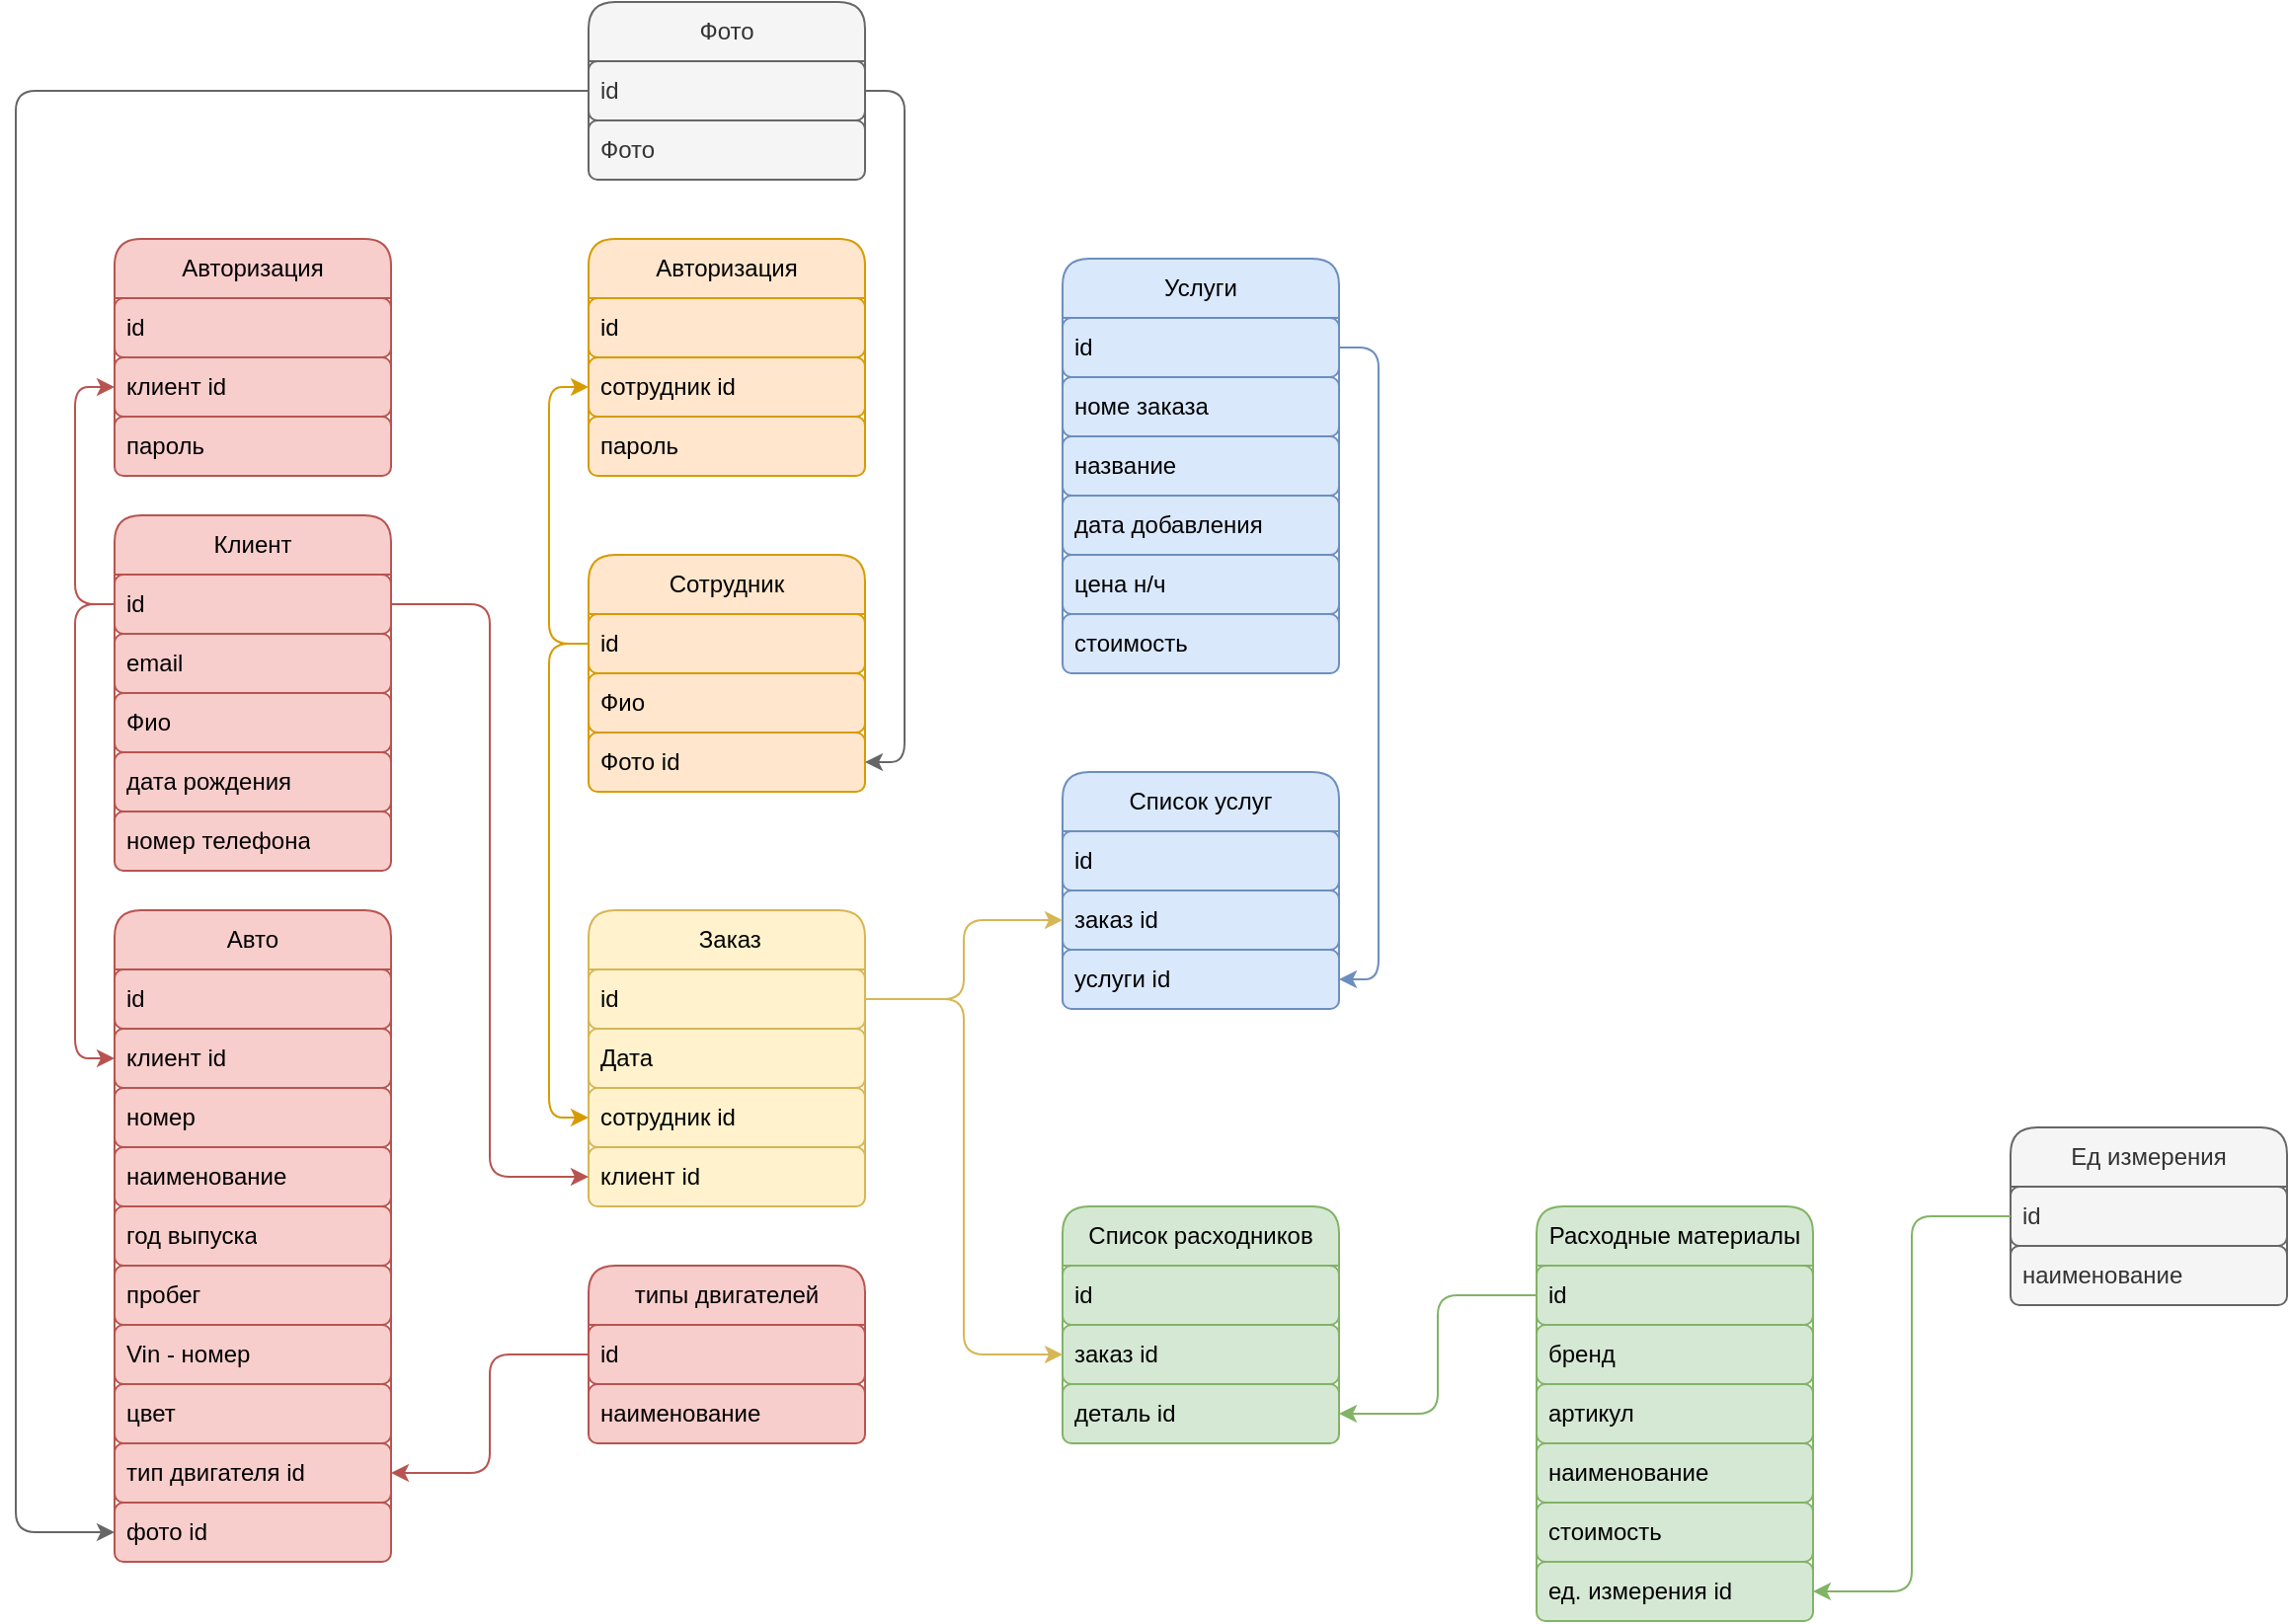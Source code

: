 <mxfile version="22.0.4" type="device">
  <diagram name="Страница — 1" id="q16hMVxAOnnX4MOy0nK6">
    <mxGraphModel dx="2033" dy="1195" grid="1" gridSize="10" guides="1" tooltips="1" connect="1" arrows="1" fold="1" page="1" pageScale="1" pageWidth="827" pageHeight="1169" math="0" shadow="0">
      <root>
        <mxCell id="0" />
        <mxCell id="1" parent="0" />
        <mxCell id="fdLofAYkoKMmWaXegjoN-1" value="Клиент" style="swimlane;fontStyle=0;childLayout=stackLayout;horizontal=1;startSize=30;horizontalStack=0;resizeParent=1;resizeParentMax=0;resizeLast=0;collapsible=1;marginBottom=0;whiteSpace=wrap;html=1;fillColor=#f8cecc;strokeColor=#b85450;shadow=0;rounded=1;" parent="1" vertex="1">
          <mxGeometry x="80" y="330" width="140" height="180" as="geometry" />
        </mxCell>
        <mxCell id="fdLofAYkoKMmWaXegjoN-2" value="id" style="text;strokeColor=#b85450;fillColor=#f8cecc;align=left;verticalAlign=middle;spacingLeft=4;spacingRight=4;overflow=hidden;points=[[0,0.5],[1,0.5]];portConstraint=eastwest;rotatable=0;whiteSpace=wrap;html=1;shadow=0;rounded=1;" parent="fdLofAYkoKMmWaXegjoN-1" vertex="1">
          <mxGeometry y="30" width="140" height="30" as="geometry" />
        </mxCell>
        <mxCell id="fdLofAYkoKMmWaXegjoN-3" value="email" style="text;strokeColor=#b85450;fillColor=#f8cecc;align=left;verticalAlign=middle;spacingLeft=4;spacingRight=4;overflow=hidden;points=[[0,0.5],[1,0.5]];portConstraint=eastwest;rotatable=0;whiteSpace=wrap;html=1;shadow=0;rounded=1;" parent="fdLofAYkoKMmWaXegjoN-1" vertex="1">
          <mxGeometry y="60" width="140" height="30" as="geometry" />
        </mxCell>
        <mxCell id="fdLofAYkoKMmWaXegjoN-4" value="Фио" style="text;strokeColor=#b85450;fillColor=#f8cecc;align=left;verticalAlign=middle;spacingLeft=4;spacingRight=4;overflow=hidden;points=[[0,0.5],[1,0.5]];portConstraint=eastwest;rotatable=0;whiteSpace=wrap;html=1;shadow=0;rounded=1;" parent="fdLofAYkoKMmWaXegjoN-1" vertex="1">
          <mxGeometry y="90" width="140" height="30" as="geometry" />
        </mxCell>
        <mxCell id="fdLofAYkoKMmWaXegjoN-25" value="дата рождения" style="text;strokeColor=#b85450;fillColor=#f8cecc;align=left;verticalAlign=middle;spacingLeft=4;spacingRight=4;overflow=hidden;points=[[0,0.5],[1,0.5]];portConstraint=eastwest;rotatable=0;whiteSpace=wrap;html=1;shadow=0;rounded=1;" parent="fdLofAYkoKMmWaXegjoN-1" vertex="1">
          <mxGeometry y="120" width="140" height="30" as="geometry" />
        </mxCell>
        <mxCell id="i_hmal8mGVhi0oWho1Ok-89" value="номер телефона" style="text;strokeColor=#b85450;fillColor=#f8cecc;align=left;verticalAlign=middle;spacingLeft=4;spacingRight=4;overflow=hidden;points=[[0,0.5],[1,0.5]];portConstraint=eastwest;rotatable=0;whiteSpace=wrap;html=1;shadow=0;rounded=1;" parent="fdLofAYkoKMmWaXegjoN-1" vertex="1">
          <mxGeometry y="150" width="140" height="30" as="geometry" />
        </mxCell>
        <mxCell id="fdLofAYkoKMmWaXegjoN-5" value="Авто" style="swimlane;fontStyle=0;childLayout=stackLayout;horizontal=1;startSize=30;horizontalStack=0;resizeParent=1;resizeParentMax=0;resizeLast=0;collapsible=1;marginBottom=0;whiteSpace=wrap;html=1;fillColor=#f8cecc;strokeColor=#b85450;shadow=0;rounded=1;" parent="1" vertex="1">
          <mxGeometry x="80" y="530" width="140" height="330" as="geometry" />
        </mxCell>
        <mxCell id="fdLofAYkoKMmWaXegjoN-6" value="id" style="text;strokeColor=#b85450;fillColor=#f8cecc;align=left;verticalAlign=middle;spacingLeft=4;spacingRight=4;overflow=hidden;points=[[0,0.5],[1,0.5]];portConstraint=eastwest;rotatable=0;whiteSpace=wrap;html=1;shadow=0;rounded=1;" parent="fdLofAYkoKMmWaXegjoN-5" vertex="1">
          <mxGeometry y="30" width="140" height="30" as="geometry" />
        </mxCell>
        <mxCell id="i_hmal8mGVhi0oWho1Ok-14" value="клиент id" style="text;strokeColor=#b85450;fillColor=#f8cecc;align=left;verticalAlign=middle;spacingLeft=4;spacingRight=4;overflow=hidden;points=[[0,0.5],[1,0.5]];portConstraint=eastwest;rotatable=0;whiteSpace=wrap;html=1;shadow=0;rounded=1;" parent="fdLofAYkoKMmWaXegjoN-5" vertex="1">
          <mxGeometry y="60" width="140" height="30" as="geometry" />
        </mxCell>
        <mxCell id="fdLofAYkoKMmWaXegjoN-7" value="номер" style="text;strokeColor=#b85450;fillColor=#f8cecc;align=left;verticalAlign=middle;spacingLeft=4;spacingRight=4;overflow=hidden;points=[[0,0.5],[1,0.5]];portConstraint=eastwest;rotatable=0;whiteSpace=wrap;html=1;shadow=0;rounded=1;" parent="fdLofAYkoKMmWaXegjoN-5" vertex="1">
          <mxGeometry y="90" width="140" height="30" as="geometry" />
        </mxCell>
        <mxCell id="fdLofAYkoKMmWaXegjoN-8" value="наименование" style="text;strokeColor=#b85450;fillColor=#f8cecc;align=left;verticalAlign=middle;spacingLeft=4;spacingRight=4;overflow=hidden;points=[[0,0.5],[1,0.5]];portConstraint=eastwest;rotatable=0;whiteSpace=wrap;html=1;shadow=0;rounded=1;" parent="fdLofAYkoKMmWaXegjoN-5" vertex="1">
          <mxGeometry y="120" width="140" height="30" as="geometry" />
        </mxCell>
        <mxCell id="i_hmal8mGVhi0oWho1Ok-39" value="год выпуска" style="text;strokeColor=#b85450;fillColor=#f8cecc;align=left;verticalAlign=middle;spacingLeft=4;spacingRight=4;overflow=hidden;points=[[0,0.5],[1,0.5]];portConstraint=eastwest;rotatable=0;whiteSpace=wrap;html=1;shadow=0;rounded=1;" parent="fdLofAYkoKMmWaXegjoN-5" vertex="1">
          <mxGeometry y="150" width="140" height="30" as="geometry" />
        </mxCell>
        <mxCell id="i_hmal8mGVhi0oWho1Ok-40" value="пробег" style="text;strokeColor=#b85450;fillColor=#f8cecc;align=left;verticalAlign=middle;spacingLeft=4;spacingRight=4;overflow=hidden;points=[[0,0.5],[1,0.5]];portConstraint=eastwest;rotatable=0;whiteSpace=wrap;html=1;shadow=0;rounded=1;" parent="fdLofAYkoKMmWaXegjoN-5" vertex="1">
          <mxGeometry y="180" width="140" height="30" as="geometry" />
        </mxCell>
        <mxCell id="i_hmal8mGVhi0oWho1Ok-42" value="Vin - номер" style="text;strokeColor=#b85450;fillColor=#f8cecc;align=left;verticalAlign=middle;spacingLeft=4;spacingRight=4;overflow=hidden;points=[[0,0.5],[1,0.5]];portConstraint=eastwest;rotatable=0;whiteSpace=wrap;html=1;shadow=0;rounded=1;" parent="fdLofAYkoKMmWaXegjoN-5" vertex="1">
          <mxGeometry y="210" width="140" height="30" as="geometry" />
        </mxCell>
        <mxCell id="i_hmal8mGVhi0oWho1Ok-43" value="цвет" style="text;strokeColor=#b85450;fillColor=#f8cecc;align=left;verticalAlign=middle;spacingLeft=4;spacingRight=4;overflow=hidden;points=[[0,0.5],[1,0.5]];portConstraint=eastwest;rotatable=0;whiteSpace=wrap;html=1;shadow=0;rounded=1;" parent="fdLofAYkoKMmWaXegjoN-5" vertex="1">
          <mxGeometry y="240" width="140" height="30" as="geometry" />
        </mxCell>
        <mxCell id="i_hmal8mGVhi0oWho1Ok-45" value="тип двигателя id" style="text;strokeColor=#b85450;fillColor=#f8cecc;align=left;verticalAlign=middle;spacingLeft=4;spacingRight=4;overflow=hidden;points=[[0,0.5],[1,0.5]];portConstraint=eastwest;rotatable=0;whiteSpace=wrap;html=1;shadow=0;rounded=1;" parent="fdLofAYkoKMmWaXegjoN-5" vertex="1">
          <mxGeometry y="270" width="140" height="30" as="geometry" />
        </mxCell>
        <mxCell id="4DNt4F5XeeoYitIYZ9lD-1" value="фото id" style="text;strokeColor=#b85450;fillColor=#f8cecc;align=left;verticalAlign=middle;spacingLeft=4;spacingRight=4;overflow=hidden;points=[[0,0.5],[1,0.5]];portConstraint=eastwest;rotatable=0;whiteSpace=wrap;html=1;shadow=0;rounded=1;" parent="fdLofAYkoKMmWaXegjoN-5" vertex="1">
          <mxGeometry y="300" width="140" height="30" as="geometry" />
        </mxCell>
        <mxCell id="fdLofAYkoKMmWaXegjoN-9" value="Сотрудник" style="swimlane;fontStyle=0;childLayout=stackLayout;horizontal=1;startSize=30;horizontalStack=0;resizeParent=1;resizeParentMax=0;resizeLast=0;collapsible=1;marginBottom=0;whiteSpace=wrap;html=1;fillColor=#ffe6cc;strokeColor=#d79b00;shadow=0;rounded=1;" parent="1" vertex="1">
          <mxGeometry x="320" y="350" width="140" height="120" as="geometry" />
        </mxCell>
        <mxCell id="fdLofAYkoKMmWaXegjoN-10" value="id" style="text;strokeColor=#d79b00;fillColor=#ffe6cc;align=left;verticalAlign=middle;spacingLeft=4;spacingRight=4;overflow=hidden;points=[[0,0.5],[1,0.5]];portConstraint=eastwest;rotatable=0;whiteSpace=wrap;html=1;shadow=0;rounded=1;" parent="fdLofAYkoKMmWaXegjoN-9" vertex="1">
          <mxGeometry y="30" width="140" height="30" as="geometry" />
        </mxCell>
        <mxCell id="fdLofAYkoKMmWaXegjoN-11" value="Фио" style="text;strokeColor=#d79b00;fillColor=#ffe6cc;align=left;verticalAlign=middle;spacingLeft=4;spacingRight=4;overflow=hidden;points=[[0,0.5],[1,0.5]];portConstraint=eastwest;rotatable=0;whiteSpace=wrap;html=1;shadow=0;rounded=1;" parent="fdLofAYkoKMmWaXegjoN-9" vertex="1">
          <mxGeometry y="60" width="140" height="30" as="geometry" />
        </mxCell>
        <mxCell id="0YTv_paRSZFC54h2fcE_-8" value="Фото id" style="text;strokeColor=#d79b00;fillColor=#ffe6cc;align=left;verticalAlign=middle;spacingLeft=4;spacingRight=4;overflow=hidden;points=[[0,0.5],[1,0.5]];portConstraint=eastwest;rotatable=0;whiteSpace=wrap;html=1;shadow=0;rounded=1;" parent="fdLofAYkoKMmWaXegjoN-9" vertex="1">
          <mxGeometry y="90" width="140" height="30" as="geometry" />
        </mxCell>
        <mxCell id="fdLofAYkoKMmWaXegjoN-13" value="Авторизация" style="swimlane;fontStyle=0;childLayout=stackLayout;horizontal=1;startSize=30;horizontalStack=0;resizeParent=1;resizeParentMax=0;resizeLast=0;collapsible=1;marginBottom=0;whiteSpace=wrap;html=1;fillColor=#f8cecc;strokeColor=#b85450;shadow=0;rounded=1;" parent="1" vertex="1">
          <mxGeometry x="80" y="190" width="140" height="120" as="geometry" />
        </mxCell>
        <mxCell id="fdLofAYkoKMmWaXegjoN-14" value="id" style="text;strokeColor=#b85450;fillColor=#f8cecc;align=left;verticalAlign=middle;spacingLeft=4;spacingRight=4;overflow=hidden;points=[[0,0.5],[1,0.5]];portConstraint=eastwest;rotatable=0;whiteSpace=wrap;html=1;shadow=0;rounded=1;" parent="fdLofAYkoKMmWaXegjoN-13" vertex="1">
          <mxGeometry y="30" width="140" height="30" as="geometry" />
        </mxCell>
        <mxCell id="fdLofAYkoKMmWaXegjoN-15" value="клиент id" style="text;strokeColor=#b85450;fillColor=#f8cecc;align=left;verticalAlign=middle;spacingLeft=4;spacingRight=4;overflow=hidden;points=[[0,0.5],[1,0.5]];portConstraint=eastwest;rotatable=0;whiteSpace=wrap;html=1;shadow=0;rounded=1;" parent="fdLofAYkoKMmWaXegjoN-13" vertex="1">
          <mxGeometry y="60" width="140" height="30" as="geometry" />
        </mxCell>
        <mxCell id="fdLofAYkoKMmWaXegjoN-16" value="пароль" style="text;strokeColor=#b85450;fillColor=#f8cecc;align=left;verticalAlign=middle;spacingLeft=4;spacingRight=4;overflow=hidden;points=[[0,0.5],[1,0.5]];portConstraint=eastwest;rotatable=0;whiteSpace=wrap;html=1;shadow=0;rounded=1;" parent="fdLofAYkoKMmWaXegjoN-13" vertex="1">
          <mxGeometry y="90" width="140" height="30" as="geometry" />
        </mxCell>
        <mxCell id="fdLofAYkoKMmWaXegjoN-17" value="&amp;nbsp;Заказ" style="swimlane;fontStyle=0;childLayout=stackLayout;horizontal=1;startSize=30;horizontalStack=0;resizeParent=1;resizeParentMax=0;resizeLast=0;collapsible=1;marginBottom=0;whiteSpace=wrap;html=1;fillColor=#fff2cc;strokeColor=#d6b656;shadow=0;rounded=1;" parent="1" vertex="1">
          <mxGeometry x="320" y="530" width="140" height="150" as="geometry" />
        </mxCell>
        <mxCell id="fdLofAYkoKMmWaXegjoN-18" value="id" style="text;strokeColor=#d6b656;fillColor=#fff2cc;align=left;verticalAlign=middle;spacingLeft=4;spacingRight=4;overflow=hidden;points=[[0,0.5],[1,0.5]];portConstraint=eastwest;rotatable=0;whiteSpace=wrap;html=1;shadow=0;rounded=1;" parent="fdLofAYkoKMmWaXegjoN-17" vertex="1">
          <mxGeometry y="30" width="140" height="30" as="geometry" />
        </mxCell>
        <mxCell id="fdLofAYkoKMmWaXegjoN-19" value="Дата" style="text;strokeColor=#d6b656;fillColor=#fff2cc;align=left;verticalAlign=middle;spacingLeft=4;spacingRight=4;overflow=hidden;points=[[0,0.5],[1,0.5]];portConstraint=eastwest;rotatable=0;whiteSpace=wrap;html=1;shadow=0;rounded=1;" parent="fdLofAYkoKMmWaXegjoN-17" vertex="1">
          <mxGeometry y="60" width="140" height="30" as="geometry" />
        </mxCell>
        <mxCell id="i_hmal8mGVhi0oWho1Ok-17" value="сотрудник id" style="text;strokeColor=#d6b656;fillColor=#fff2cc;align=left;verticalAlign=middle;spacingLeft=4;spacingRight=4;overflow=hidden;points=[[0,0.5],[1,0.5]];portConstraint=eastwest;rotatable=0;whiteSpace=wrap;html=1;shadow=0;rounded=1;" parent="fdLofAYkoKMmWaXegjoN-17" vertex="1">
          <mxGeometry y="90" width="140" height="30" as="geometry" />
        </mxCell>
        <mxCell id="fdLofAYkoKMmWaXegjoN-20" value="клиент id" style="text;strokeColor=#d6b656;fillColor=#fff2cc;align=left;verticalAlign=middle;spacingLeft=4;spacingRight=4;overflow=hidden;points=[[0,0.5],[1,0.5]];portConstraint=eastwest;rotatable=0;whiteSpace=wrap;html=1;shadow=0;rounded=1;" parent="fdLofAYkoKMmWaXegjoN-17" vertex="1">
          <mxGeometry y="120" width="140" height="30" as="geometry" />
        </mxCell>
        <mxCell id="fdLofAYkoKMmWaXegjoN-21" value="Услуги" style="swimlane;fontStyle=0;childLayout=stackLayout;horizontal=1;startSize=30;horizontalStack=0;resizeParent=1;resizeParentMax=0;resizeLast=0;collapsible=1;marginBottom=0;whiteSpace=wrap;html=1;fillColor=#dae8fc;strokeColor=#6c8ebf;shadow=0;rounded=1;" parent="1" vertex="1">
          <mxGeometry x="560" y="200" width="140" height="210" as="geometry" />
        </mxCell>
        <mxCell id="fdLofAYkoKMmWaXegjoN-22" value="id" style="text;strokeColor=#6c8ebf;fillColor=#dae8fc;align=left;verticalAlign=middle;spacingLeft=4;spacingRight=4;overflow=hidden;points=[[0,0.5],[1,0.5]];portConstraint=eastwest;rotatable=0;whiteSpace=wrap;html=1;shadow=0;rounded=1;" parent="fdLofAYkoKMmWaXegjoN-21" vertex="1">
          <mxGeometry y="30" width="140" height="30" as="geometry" />
        </mxCell>
        <mxCell id="i_hmal8mGVhi0oWho1Ok-4" value="номе заказа" style="text;strokeColor=#6c8ebf;fillColor=#dae8fc;align=left;verticalAlign=middle;spacingLeft=4;spacingRight=4;overflow=hidden;points=[[0,0.5],[1,0.5]];portConstraint=eastwest;rotatable=0;whiteSpace=wrap;html=1;shadow=0;rounded=1;" parent="fdLofAYkoKMmWaXegjoN-21" vertex="1">
          <mxGeometry y="60" width="140" height="30" as="geometry" />
        </mxCell>
        <mxCell id="fdLofAYkoKMmWaXegjoN-23" value="название" style="text;strokeColor=#6c8ebf;fillColor=#dae8fc;align=left;verticalAlign=middle;spacingLeft=4;spacingRight=4;overflow=hidden;points=[[0,0.5],[1,0.5]];portConstraint=eastwest;rotatable=0;whiteSpace=wrap;html=1;shadow=0;rounded=1;" parent="fdLofAYkoKMmWaXegjoN-21" vertex="1">
          <mxGeometry y="90" width="140" height="30" as="geometry" />
        </mxCell>
        <mxCell id="i_hmal8mGVhi0oWho1Ok-1" value="дата добавления" style="text;strokeColor=#6c8ebf;fillColor=#dae8fc;align=left;verticalAlign=middle;spacingLeft=4;spacingRight=4;overflow=hidden;points=[[0,0.5],[1,0.5]];portConstraint=eastwest;rotatable=0;whiteSpace=wrap;html=1;shadow=0;rounded=1;" parent="fdLofAYkoKMmWaXegjoN-21" vertex="1">
          <mxGeometry y="120" width="140" height="30" as="geometry" />
        </mxCell>
        <mxCell id="i_hmal8mGVhi0oWho1Ok-2" value="цена н/ч" style="text;strokeColor=#6c8ebf;fillColor=#dae8fc;align=left;verticalAlign=middle;spacingLeft=4;spacingRight=4;overflow=hidden;points=[[0,0.5],[1,0.5]];portConstraint=eastwest;rotatable=0;whiteSpace=wrap;html=1;shadow=0;rounded=1;" parent="fdLofAYkoKMmWaXegjoN-21" vertex="1">
          <mxGeometry y="150" width="140" height="30" as="geometry" />
        </mxCell>
        <mxCell id="i_hmal8mGVhi0oWho1Ok-38" value="стоимость" style="text;strokeColor=#6c8ebf;fillColor=#dae8fc;align=left;verticalAlign=middle;spacingLeft=4;spacingRight=4;overflow=hidden;points=[[0,0.5],[1,0.5]];portConstraint=eastwest;rotatable=0;whiteSpace=wrap;html=1;shadow=0;rounded=1;" parent="fdLofAYkoKMmWaXegjoN-21" vertex="1">
          <mxGeometry y="180" width="140" height="30" as="geometry" />
        </mxCell>
        <mxCell id="i_hmal8mGVhi0oWho1Ok-13" style="edgeStyle=orthogonalEdgeStyle;rounded=1;orthogonalLoop=1;jettySize=auto;html=1;exitX=0;exitY=0.5;exitDx=0;exitDy=0;entryX=0;entryY=0.5;entryDx=0;entryDy=0;fillColor=#f8cecc;strokeColor=#b85450;shadow=0;" parent="1" source="fdLofAYkoKMmWaXegjoN-2" target="fdLofAYkoKMmWaXegjoN-15" edge="1">
          <mxGeometry relative="1" as="geometry" />
        </mxCell>
        <mxCell id="i_hmal8mGVhi0oWho1Ok-15" style="edgeStyle=orthogonalEdgeStyle;rounded=1;orthogonalLoop=1;jettySize=auto;html=1;exitX=0;exitY=0.5;exitDx=0;exitDy=0;entryX=0;entryY=0.5;entryDx=0;entryDy=0;fillColor=#f8cecc;strokeColor=#b85450;shadow=0;" parent="1" source="fdLofAYkoKMmWaXegjoN-2" target="i_hmal8mGVhi0oWho1Ok-14" edge="1">
          <mxGeometry relative="1" as="geometry" />
        </mxCell>
        <mxCell id="i_hmal8mGVhi0oWho1Ok-16" style="edgeStyle=orthogonalEdgeStyle;rounded=1;orthogonalLoop=1;jettySize=auto;html=1;exitX=1;exitY=0.5;exitDx=0;exitDy=0;entryX=0;entryY=0.5;entryDx=0;entryDy=0;fillColor=#f8cecc;strokeColor=#b85450;shadow=0;" parent="1" source="fdLofAYkoKMmWaXegjoN-2" target="fdLofAYkoKMmWaXegjoN-20" edge="1">
          <mxGeometry relative="1" as="geometry" />
        </mxCell>
        <mxCell id="i_hmal8mGVhi0oWho1Ok-18" style="edgeStyle=orthogonalEdgeStyle;rounded=1;orthogonalLoop=1;jettySize=auto;html=1;exitX=0;exitY=0.5;exitDx=0;exitDy=0;entryX=0;entryY=0.5;entryDx=0;entryDy=0;fillColor=#ffe6cc;strokeColor=#d79b00;shadow=0;" parent="1" source="fdLofAYkoKMmWaXegjoN-10" target="i_hmal8mGVhi0oWho1Ok-17" edge="1">
          <mxGeometry relative="1" as="geometry" />
        </mxCell>
        <mxCell id="i_hmal8mGVhi0oWho1Ok-20" value="Список услуг" style="swimlane;fontStyle=0;childLayout=stackLayout;horizontal=1;startSize=30;horizontalStack=0;resizeParent=1;resizeParentMax=0;resizeLast=0;collapsible=1;marginBottom=0;whiteSpace=wrap;html=1;fillColor=#dae8fc;strokeColor=#6c8ebf;shadow=0;rounded=1;" parent="1" vertex="1">
          <mxGeometry x="560" y="460" width="140" height="120" as="geometry" />
        </mxCell>
        <mxCell id="i_hmal8mGVhi0oWho1Ok-21" value="id" style="text;strokeColor=#6c8ebf;fillColor=#dae8fc;align=left;verticalAlign=middle;spacingLeft=4;spacingRight=4;overflow=hidden;points=[[0,0.5],[1,0.5]];portConstraint=eastwest;rotatable=0;whiteSpace=wrap;html=1;shadow=0;rounded=1;" parent="i_hmal8mGVhi0oWho1Ok-20" vertex="1">
          <mxGeometry y="30" width="140" height="30" as="geometry" />
        </mxCell>
        <mxCell id="i_hmal8mGVhi0oWho1Ok-22" value="заказ id" style="text;strokeColor=#6c8ebf;fillColor=#dae8fc;align=left;verticalAlign=middle;spacingLeft=4;spacingRight=4;overflow=hidden;points=[[0,0.5],[1,0.5]];portConstraint=eastwest;rotatable=0;whiteSpace=wrap;html=1;shadow=0;rounded=1;" parent="i_hmal8mGVhi0oWho1Ok-20" vertex="1">
          <mxGeometry y="60" width="140" height="30" as="geometry" />
        </mxCell>
        <mxCell id="i_hmal8mGVhi0oWho1Ok-25" value="услуги id" style="text;strokeColor=#6c8ebf;fillColor=#dae8fc;align=left;verticalAlign=middle;spacingLeft=4;spacingRight=4;overflow=hidden;points=[[0,0.5],[1,0.5]];portConstraint=eastwest;rotatable=0;whiteSpace=wrap;html=1;shadow=0;rounded=1;" parent="i_hmal8mGVhi0oWho1Ok-20" vertex="1">
          <mxGeometry y="90" width="140" height="30" as="geometry" />
        </mxCell>
        <mxCell id="i_hmal8mGVhi0oWho1Ok-24" style="edgeStyle=orthogonalEdgeStyle;rounded=1;orthogonalLoop=1;jettySize=auto;html=1;exitX=1;exitY=0.5;exitDx=0;exitDy=0;entryX=0;entryY=0.5;entryDx=0;entryDy=0;fillColor=#fff2cc;strokeColor=#d6b656;shadow=0;" parent="1" source="fdLofAYkoKMmWaXegjoN-18" target="i_hmal8mGVhi0oWho1Ok-22" edge="1">
          <mxGeometry relative="1" as="geometry" />
        </mxCell>
        <mxCell id="i_hmal8mGVhi0oWho1Ok-26" style="edgeStyle=orthogonalEdgeStyle;rounded=1;orthogonalLoop=1;jettySize=auto;html=1;exitX=1;exitY=0.5;exitDx=0;exitDy=0;entryX=1;entryY=0.5;entryDx=0;entryDy=0;fillColor=#dae8fc;strokeColor=#6c8ebf;shadow=0;" parent="1" source="fdLofAYkoKMmWaXegjoN-22" target="i_hmal8mGVhi0oWho1Ok-25" edge="1">
          <mxGeometry relative="1" as="geometry" />
        </mxCell>
        <mxCell id="i_hmal8mGVhi0oWho1Ok-27" value="Авторизация" style="swimlane;fontStyle=0;childLayout=stackLayout;horizontal=1;startSize=30;horizontalStack=0;resizeParent=1;resizeParentMax=0;resizeLast=0;collapsible=1;marginBottom=0;whiteSpace=wrap;html=1;fillColor=#ffe6cc;strokeColor=#d79b00;shadow=0;rounded=1;" parent="1" vertex="1">
          <mxGeometry x="320" y="190" width="140" height="120" as="geometry" />
        </mxCell>
        <mxCell id="i_hmal8mGVhi0oWho1Ok-28" value="id" style="text;strokeColor=#d79b00;fillColor=#ffe6cc;align=left;verticalAlign=middle;spacingLeft=4;spacingRight=4;overflow=hidden;points=[[0,0.5],[1,0.5]];portConstraint=eastwest;rotatable=0;whiteSpace=wrap;html=1;shadow=0;rounded=1;" parent="i_hmal8mGVhi0oWho1Ok-27" vertex="1">
          <mxGeometry y="30" width="140" height="30" as="geometry" />
        </mxCell>
        <mxCell id="i_hmal8mGVhi0oWho1Ok-29" value="сотрудник id" style="text;strokeColor=#d79b00;fillColor=#ffe6cc;align=left;verticalAlign=middle;spacingLeft=4;spacingRight=4;overflow=hidden;points=[[0,0.5],[1,0.5]];portConstraint=eastwest;rotatable=0;whiteSpace=wrap;html=1;shadow=0;rounded=1;" parent="i_hmal8mGVhi0oWho1Ok-27" vertex="1">
          <mxGeometry y="60" width="140" height="30" as="geometry" />
        </mxCell>
        <mxCell id="i_hmal8mGVhi0oWho1Ok-30" value="пароль" style="text;strokeColor=#d79b00;fillColor=#ffe6cc;align=left;verticalAlign=middle;spacingLeft=4;spacingRight=4;overflow=hidden;points=[[0,0.5],[1,0.5]];portConstraint=eastwest;rotatable=0;whiteSpace=wrap;html=1;shadow=0;rounded=1;" parent="i_hmal8mGVhi0oWho1Ok-27" vertex="1">
          <mxGeometry y="90" width="140" height="30" as="geometry" />
        </mxCell>
        <mxCell id="i_hmal8mGVhi0oWho1Ok-32" style="edgeStyle=orthogonalEdgeStyle;rounded=1;orthogonalLoop=1;jettySize=auto;html=1;exitX=0;exitY=0.5;exitDx=0;exitDy=0;entryX=0;entryY=0.5;entryDx=0;entryDy=0;fillColor=#ffe6cc;strokeColor=#d79b00;shadow=0;" parent="1" source="fdLofAYkoKMmWaXegjoN-10" target="i_hmal8mGVhi0oWho1Ok-29" edge="1">
          <mxGeometry relative="1" as="geometry" />
        </mxCell>
        <mxCell id="i_hmal8mGVhi0oWho1Ok-46" value="типы двигателей" style="swimlane;fontStyle=0;childLayout=stackLayout;horizontal=1;startSize=30;horizontalStack=0;resizeParent=1;resizeParentMax=0;resizeLast=0;collapsible=1;marginBottom=0;whiteSpace=wrap;html=1;fillColor=#f8cecc;strokeColor=#b85450;shadow=0;rounded=1;" parent="1" vertex="1">
          <mxGeometry x="320" y="710" width="140" height="90" as="geometry" />
        </mxCell>
        <mxCell id="i_hmal8mGVhi0oWho1Ok-47" value="id" style="text;strokeColor=#b85450;fillColor=#f8cecc;align=left;verticalAlign=middle;spacingLeft=4;spacingRight=4;overflow=hidden;points=[[0,0.5],[1,0.5]];portConstraint=eastwest;rotatable=0;whiteSpace=wrap;html=1;shadow=0;rounded=1;" parent="i_hmal8mGVhi0oWho1Ok-46" vertex="1">
          <mxGeometry y="30" width="140" height="30" as="geometry" />
        </mxCell>
        <mxCell id="i_hmal8mGVhi0oWho1Ok-48" value="наименование" style="text;strokeColor=#b85450;fillColor=#f8cecc;align=left;verticalAlign=middle;spacingLeft=4;spacingRight=4;overflow=hidden;points=[[0,0.5],[1,0.5]];portConstraint=eastwest;rotatable=0;whiteSpace=wrap;html=1;shadow=0;rounded=1;" parent="i_hmal8mGVhi0oWho1Ok-46" vertex="1">
          <mxGeometry y="60" width="140" height="30" as="geometry" />
        </mxCell>
        <mxCell id="i_hmal8mGVhi0oWho1Ok-50" style="edgeStyle=orthogonalEdgeStyle;rounded=1;orthogonalLoop=1;jettySize=auto;html=1;exitX=0;exitY=0.5;exitDx=0;exitDy=0;entryX=1;entryY=0.5;entryDx=0;entryDy=0;fillColor=#f8cecc;strokeColor=#b85450;shadow=0;" parent="1" source="i_hmal8mGVhi0oWho1Ok-47" target="i_hmal8mGVhi0oWho1Ok-45" edge="1">
          <mxGeometry relative="1" as="geometry" />
        </mxCell>
        <mxCell id="i_hmal8mGVhi0oWho1Ok-58" value="Расходные материалы" style="swimlane;fontStyle=0;childLayout=stackLayout;horizontal=1;startSize=30;horizontalStack=0;resizeParent=1;resizeParentMax=0;resizeLast=0;collapsible=1;marginBottom=0;whiteSpace=wrap;html=1;fillColor=#d5e8d4;strokeColor=#82b366;shadow=0;rounded=1;" parent="1" vertex="1">
          <mxGeometry x="800" y="680" width="140" height="210" as="geometry" />
        </mxCell>
        <mxCell id="i_hmal8mGVhi0oWho1Ok-59" value="id" style="text;strokeColor=#82b366;fillColor=#d5e8d4;align=left;verticalAlign=middle;spacingLeft=4;spacingRight=4;overflow=hidden;points=[[0,0.5],[1,0.5]];portConstraint=eastwest;rotatable=0;whiteSpace=wrap;html=1;shadow=0;rounded=1;" parent="i_hmal8mGVhi0oWho1Ok-58" vertex="1">
          <mxGeometry y="30" width="140" height="30" as="geometry" />
        </mxCell>
        <mxCell id="i_hmal8mGVhi0oWho1Ok-81" value="бренд" style="text;strokeColor=#82b366;fillColor=#d5e8d4;align=left;verticalAlign=middle;spacingLeft=4;spacingRight=4;overflow=hidden;points=[[0,0.5],[1,0.5]];portConstraint=eastwest;rotatable=0;whiteSpace=wrap;html=1;shadow=0;rounded=1;" parent="i_hmal8mGVhi0oWho1Ok-58" vertex="1">
          <mxGeometry y="60" width="140" height="30" as="geometry" />
        </mxCell>
        <mxCell id="i_hmal8mGVhi0oWho1Ok-80" value="артикул" style="text;strokeColor=#82b366;fillColor=#d5e8d4;align=left;verticalAlign=middle;spacingLeft=4;spacingRight=4;overflow=hidden;points=[[0,0.5],[1,0.5]];portConstraint=eastwest;rotatable=0;whiteSpace=wrap;html=1;shadow=0;rounded=1;" parent="i_hmal8mGVhi0oWho1Ok-58" vertex="1">
          <mxGeometry y="90" width="140" height="30" as="geometry" />
        </mxCell>
        <mxCell id="i_hmal8mGVhi0oWho1Ok-60" value="наименование" style="text;strokeColor=#82b366;fillColor=#d5e8d4;align=left;verticalAlign=middle;spacingLeft=4;spacingRight=4;overflow=hidden;points=[[0,0.5],[1,0.5]];portConstraint=eastwest;rotatable=0;whiteSpace=wrap;html=1;shadow=0;rounded=1;" parent="i_hmal8mGVhi0oWho1Ok-58" vertex="1">
          <mxGeometry y="120" width="140" height="30" as="geometry" />
        </mxCell>
        <mxCell id="i_hmal8mGVhi0oWho1Ok-61" value="стоимость" style="text;strokeColor=#82b366;fillColor=#d5e8d4;align=left;verticalAlign=middle;spacingLeft=4;spacingRight=4;overflow=hidden;points=[[0,0.5],[1,0.5]];portConstraint=eastwest;rotatable=0;whiteSpace=wrap;html=1;shadow=0;rounded=1;" parent="i_hmal8mGVhi0oWho1Ok-58" vertex="1">
          <mxGeometry y="150" width="140" height="30" as="geometry" />
        </mxCell>
        <mxCell id="i_hmal8mGVhi0oWho1Ok-78" value="ед. измерения id" style="text;strokeColor=#82b366;fillColor=#d5e8d4;align=left;verticalAlign=middle;spacingLeft=4;spacingRight=4;overflow=hidden;points=[[0,0.5],[1,0.5]];portConstraint=eastwest;rotatable=0;whiteSpace=wrap;html=1;shadow=0;rounded=1;" parent="i_hmal8mGVhi0oWho1Ok-58" vertex="1">
          <mxGeometry y="180" width="140" height="30" as="geometry" />
        </mxCell>
        <mxCell id="i_hmal8mGVhi0oWho1Ok-62" value="Список расходников" style="swimlane;fontStyle=0;childLayout=stackLayout;horizontal=1;startSize=30;horizontalStack=0;resizeParent=1;resizeParentMax=0;resizeLast=0;collapsible=1;marginBottom=0;whiteSpace=wrap;html=1;fillColor=#d5e8d4;strokeColor=#82b366;shadow=0;rounded=1;" parent="1" vertex="1">
          <mxGeometry x="560" y="680" width="140" height="120" as="geometry" />
        </mxCell>
        <mxCell id="i_hmal8mGVhi0oWho1Ok-63" value="id" style="text;strokeColor=#82b366;fillColor=#d5e8d4;align=left;verticalAlign=middle;spacingLeft=4;spacingRight=4;overflow=hidden;points=[[0,0.5],[1,0.5]];portConstraint=eastwest;rotatable=0;whiteSpace=wrap;html=1;shadow=0;rounded=1;" parent="i_hmal8mGVhi0oWho1Ok-62" vertex="1">
          <mxGeometry y="30" width="140" height="30" as="geometry" />
        </mxCell>
        <mxCell id="i_hmal8mGVhi0oWho1Ok-64" value="заказ id" style="text;strokeColor=#82b366;fillColor=#d5e8d4;align=left;verticalAlign=middle;spacingLeft=4;spacingRight=4;overflow=hidden;points=[[0,0.5],[1,0.5]];portConstraint=eastwest;rotatable=0;whiteSpace=wrap;html=1;shadow=0;rounded=1;" parent="i_hmal8mGVhi0oWho1Ok-62" vertex="1">
          <mxGeometry y="60" width="140" height="30" as="geometry" />
        </mxCell>
        <mxCell id="i_hmal8mGVhi0oWho1Ok-65" value="деталь id" style="text;strokeColor=#82b366;fillColor=#d5e8d4;align=left;verticalAlign=middle;spacingLeft=4;spacingRight=4;overflow=hidden;points=[[0,0.5],[1,0.5]];portConstraint=eastwest;rotatable=0;whiteSpace=wrap;html=1;shadow=0;rounded=1;" parent="i_hmal8mGVhi0oWho1Ok-62" vertex="1">
          <mxGeometry y="90" width="140" height="30" as="geometry" />
        </mxCell>
        <mxCell id="i_hmal8mGVhi0oWho1Ok-67" style="edgeStyle=orthogonalEdgeStyle;rounded=1;orthogonalLoop=1;jettySize=auto;html=1;exitX=0;exitY=0.5;exitDx=0;exitDy=0;entryX=1;entryY=0.5;entryDx=0;entryDy=0;fillColor=#e1d5e7;strokeColor=#9673a6;shadow=0;" parent="1" source="i_hmal8mGVhi0oWho1Ok-34" edge="1">
          <mxGeometry relative="1" as="geometry">
            <mxPoint x="700" y="745" as="targetPoint" />
          </mxGeometry>
        </mxCell>
        <mxCell id="i_hmal8mGVhi0oWho1Ok-68" style="edgeStyle=orthogonalEdgeStyle;rounded=1;orthogonalLoop=1;jettySize=auto;html=1;exitX=0;exitY=0.5;exitDx=0;exitDy=0;entryX=1;entryY=0.5;entryDx=0;entryDy=0;fillColor=#d5e8d4;strokeColor=#82b366;shadow=0;" parent="1" source="i_hmal8mGVhi0oWho1Ok-59" target="i_hmal8mGVhi0oWho1Ok-65" edge="1">
          <mxGeometry relative="1" as="geometry" />
        </mxCell>
        <mxCell id="i_hmal8mGVhi0oWho1Ok-69" style="edgeStyle=orthogonalEdgeStyle;rounded=1;orthogonalLoop=1;jettySize=auto;html=1;exitX=1;exitY=0.5;exitDx=0;exitDy=0;entryX=0;entryY=0.5;entryDx=0;entryDy=0;fillColor=#fff2cc;strokeColor=#d6b656;shadow=0;" parent="1" source="fdLofAYkoKMmWaXegjoN-18" target="i_hmal8mGVhi0oWho1Ok-64" edge="1">
          <mxGeometry relative="1" as="geometry">
            <Array as="points">
              <mxPoint x="510" y="575" />
              <mxPoint x="510" y="755" />
            </Array>
          </mxGeometry>
        </mxCell>
        <mxCell id="i_hmal8mGVhi0oWho1Ok-84" value="Ед измерения" style="swimlane;fontStyle=0;childLayout=stackLayout;horizontal=1;startSize=30;horizontalStack=0;resizeParent=1;resizeParentMax=0;resizeLast=0;collapsible=1;marginBottom=0;whiteSpace=wrap;html=1;fillColor=#f5f5f5;fontColor=#333333;strokeColor=#666666;shadow=0;rounded=1;" parent="1" vertex="1">
          <mxGeometry x="1040" y="640" width="140" height="90" as="geometry" />
        </mxCell>
        <mxCell id="i_hmal8mGVhi0oWho1Ok-85" value="id" style="text;strokeColor=#666666;fillColor=#f5f5f5;align=left;verticalAlign=middle;spacingLeft=4;spacingRight=4;overflow=hidden;points=[[0,0.5],[1,0.5]];portConstraint=eastwest;rotatable=0;whiteSpace=wrap;html=1;fontColor=#333333;shadow=0;rounded=1;" parent="i_hmal8mGVhi0oWho1Ok-84" vertex="1">
          <mxGeometry y="30" width="140" height="30" as="geometry" />
        </mxCell>
        <mxCell id="i_hmal8mGVhi0oWho1Ok-86" value="наименование" style="text;strokeColor=#666666;fillColor=#f5f5f5;align=left;verticalAlign=middle;spacingLeft=4;spacingRight=4;overflow=hidden;points=[[0,0.5],[1,0.5]];portConstraint=eastwest;rotatable=0;whiteSpace=wrap;html=1;fontColor=#333333;shadow=0;rounded=1;" parent="i_hmal8mGVhi0oWho1Ok-84" vertex="1">
          <mxGeometry y="60" width="140" height="30" as="geometry" />
        </mxCell>
        <mxCell id="i_hmal8mGVhi0oWho1Ok-88" style="edgeStyle=orthogonalEdgeStyle;rounded=1;orthogonalLoop=1;jettySize=auto;html=1;exitX=0;exitY=0.5;exitDx=0;exitDy=0;entryX=1;entryY=0.5;entryDx=0;entryDy=0;fillColor=#d5e8d4;strokeColor=#82b366;shadow=0;" parent="1" source="i_hmal8mGVhi0oWho1Ok-85" target="i_hmal8mGVhi0oWho1Ok-78" edge="1">
          <mxGeometry relative="1" as="geometry" />
        </mxCell>
        <mxCell id="0YTv_paRSZFC54h2fcE_-3" value="Фото" style="swimlane;fontStyle=0;childLayout=stackLayout;horizontal=1;startSize=30;horizontalStack=0;resizeParent=1;resizeParentMax=0;resizeLast=0;collapsible=1;marginBottom=0;whiteSpace=wrap;html=1;fillColor=#f5f5f5;strokeColor=#666666;fontColor=#333333;shadow=0;rounded=1;" parent="1" vertex="1">
          <mxGeometry x="320" y="70" width="140" height="90" as="geometry" />
        </mxCell>
        <mxCell id="0YTv_paRSZFC54h2fcE_-4" value="id" style="text;strokeColor=#666666;fillColor=#f5f5f5;align=left;verticalAlign=middle;spacingLeft=4;spacingRight=4;overflow=hidden;points=[[0,0.5],[1,0.5]];portConstraint=eastwest;rotatable=0;whiteSpace=wrap;html=1;fontColor=#333333;shadow=0;rounded=1;" parent="0YTv_paRSZFC54h2fcE_-3" vertex="1">
          <mxGeometry y="30" width="140" height="30" as="geometry" />
        </mxCell>
        <mxCell id="0YTv_paRSZFC54h2fcE_-5" value="Фото" style="text;strokeColor=#666666;fillColor=#f5f5f5;align=left;verticalAlign=middle;spacingLeft=4;spacingRight=4;overflow=hidden;points=[[0,0.5],[1,0.5]];portConstraint=eastwest;rotatable=0;whiteSpace=wrap;html=1;fontColor=#333333;shadow=0;rounded=1;" parent="0YTv_paRSZFC54h2fcE_-3" vertex="1">
          <mxGeometry y="60" width="140" height="30" as="geometry" />
        </mxCell>
        <mxCell id="0YTv_paRSZFC54h2fcE_-9" style="edgeStyle=orthogonalEdgeStyle;rounded=1;orthogonalLoop=1;jettySize=auto;html=1;exitX=1;exitY=0.5;exitDx=0;exitDy=0;entryX=1;entryY=0.5;entryDx=0;entryDy=0;fillColor=#f5f5f5;strokeColor=#666666;shadow=0;" parent="1" source="0YTv_paRSZFC54h2fcE_-4" target="0YTv_paRSZFC54h2fcE_-8" edge="1">
          <mxGeometry relative="1" as="geometry" />
        </mxCell>
        <mxCell id="4DNt4F5XeeoYitIYZ9lD-2" style="edgeStyle=orthogonalEdgeStyle;rounded=1;orthogonalLoop=1;jettySize=auto;html=1;exitX=0;exitY=0.5;exitDx=0;exitDy=0;entryX=0;entryY=0.5;entryDx=0;entryDy=0;fillColor=#f5f5f5;strokeColor=#666666;" parent="1" source="0YTv_paRSZFC54h2fcE_-3" target="4DNt4F5XeeoYitIYZ9lD-1" edge="1">
          <mxGeometry relative="1" as="geometry">
            <Array as="points">
              <mxPoint x="30" y="115" />
              <mxPoint x="30" y="845" />
            </Array>
          </mxGeometry>
        </mxCell>
      </root>
    </mxGraphModel>
  </diagram>
</mxfile>
